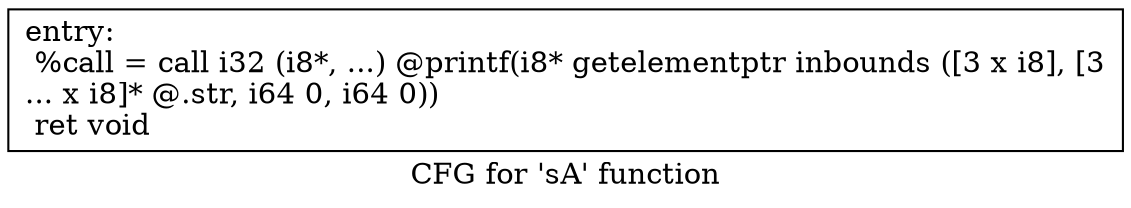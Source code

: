 digraph "CFG for 'sA' function" {
	label="CFG for 'sA' function";

	Node0x27653a0 [shape=record,label="{entry:\l  %call = call i32 (i8*, ...) @printf(i8* getelementptr inbounds ([3 x i8], [3\l... x i8]* @.str, i64 0, i64 0))\l  ret void\l}"];
}
